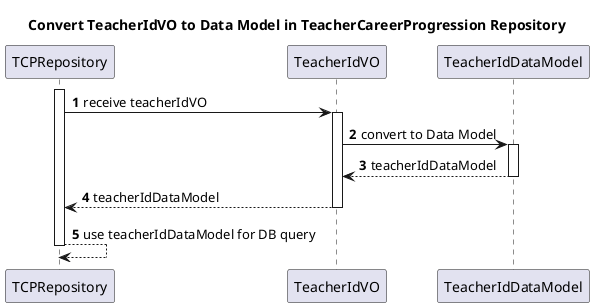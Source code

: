 @startuml
title Convert TeacherIdVO to Data Model in TeacherCareerProgression Repository
autonumber

participant TCPRepository as TCPRepo
participant TeacherIdVO
participant TeacherIdDataModel

activate TCPRepo
TCPRepo -> TeacherIdVO : receive teacherIdVO
activate TeacherIdVO
TeacherIdVO -> TeacherIdDataModel : convert to Data Model
activate TeacherIdDataModel
TeacherIdDataModel --> TeacherIdVO : teacherIdDataModel
deactivate TeacherIdDataModel
TeacherIdVO --> TCPRepo : teacherIdDataModel
deactivate TeacherIdVO
TCPRepo --> TCPRepo : use teacherIdDataModel for DB query
deactivate TCPRepo
@enduml

